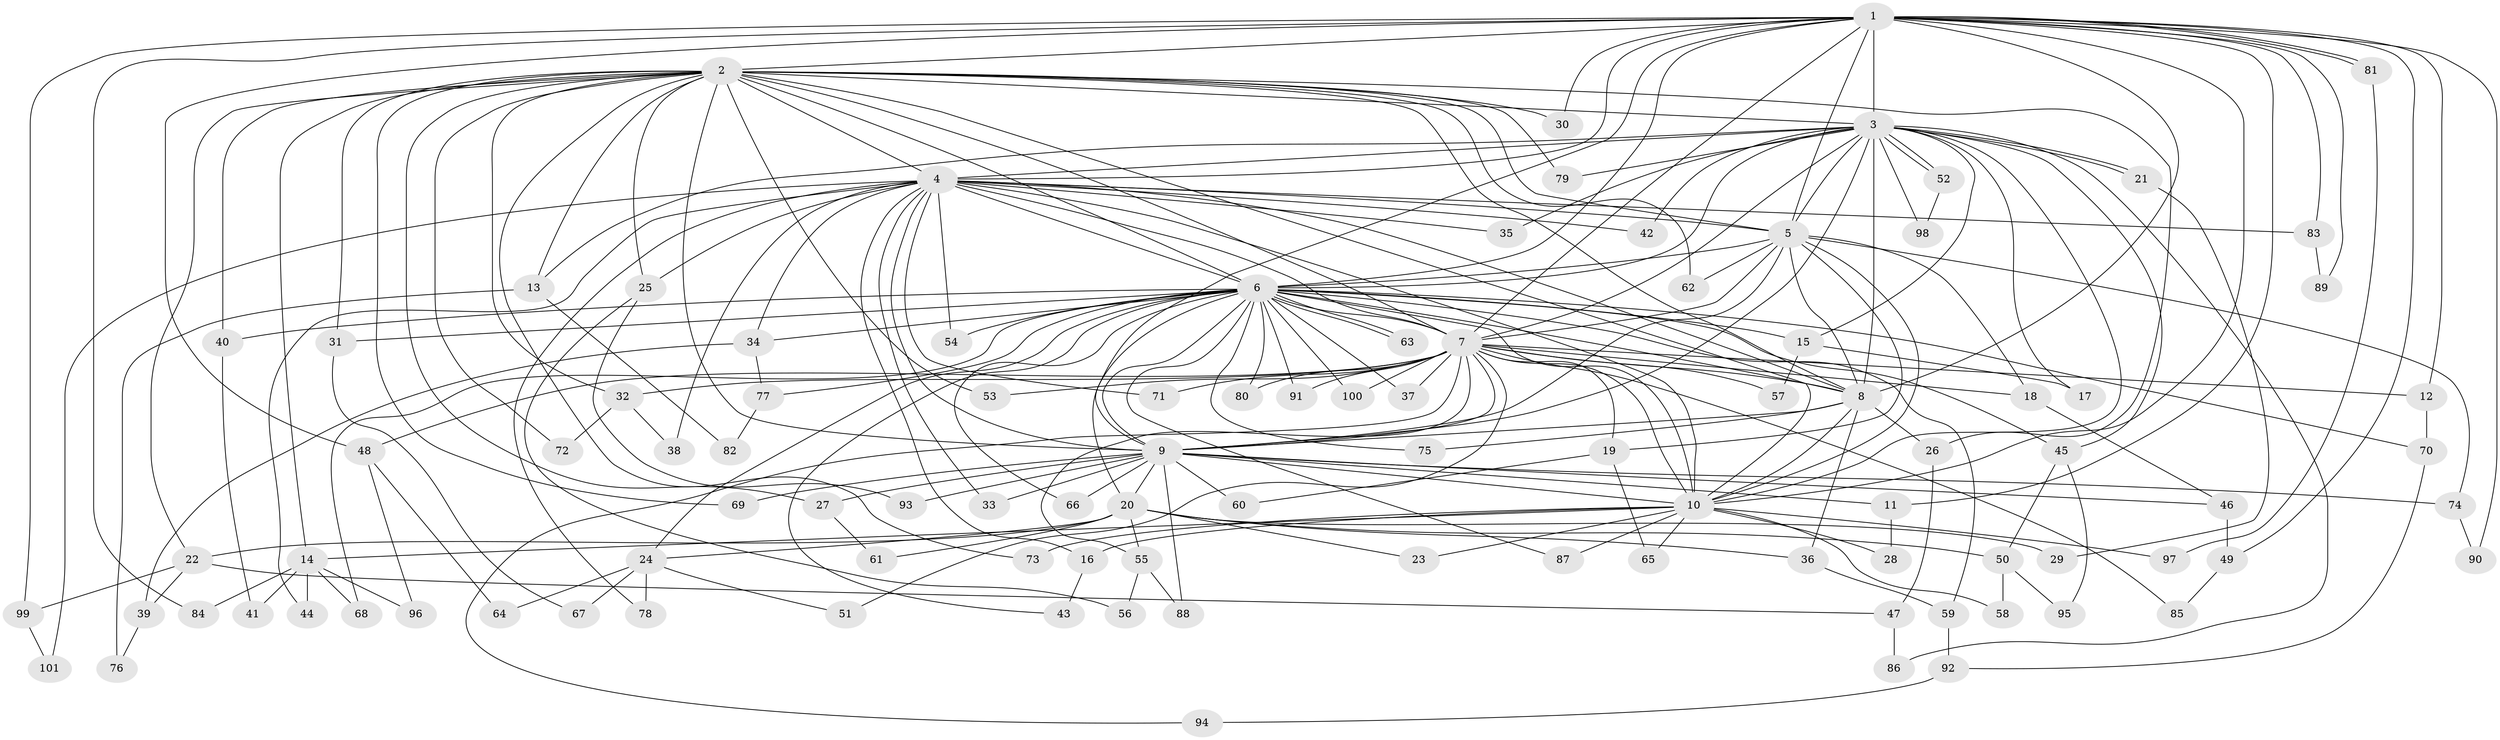 // Generated by graph-tools (version 1.1) at 2025/13/03/09/25 04:13:52]
// undirected, 101 vertices, 227 edges
graph export_dot {
graph [start="1"]
  node [color=gray90,style=filled];
  1;
  2;
  3;
  4;
  5;
  6;
  7;
  8;
  9;
  10;
  11;
  12;
  13;
  14;
  15;
  16;
  17;
  18;
  19;
  20;
  21;
  22;
  23;
  24;
  25;
  26;
  27;
  28;
  29;
  30;
  31;
  32;
  33;
  34;
  35;
  36;
  37;
  38;
  39;
  40;
  41;
  42;
  43;
  44;
  45;
  46;
  47;
  48;
  49;
  50;
  51;
  52;
  53;
  54;
  55;
  56;
  57;
  58;
  59;
  60;
  61;
  62;
  63;
  64;
  65;
  66;
  67;
  68;
  69;
  70;
  71;
  72;
  73;
  74;
  75;
  76;
  77;
  78;
  79;
  80;
  81;
  82;
  83;
  84;
  85;
  86;
  87;
  88;
  89;
  90;
  91;
  92;
  93;
  94;
  95;
  96;
  97;
  98;
  99;
  100;
  101;
  1 -- 2;
  1 -- 3;
  1 -- 4;
  1 -- 5;
  1 -- 6;
  1 -- 7;
  1 -- 8;
  1 -- 9;
  1 -- 10;
  1 -- 11;
  1 -- 12;
  1 -- 30;
  1 -- 48;
  1 -- 49;
  1 -- 81;
  1 -- 81;
  1 -- 83;
  1 -- 84;
  1 -- 89;
  1 -- 90;
  1 -- 99;
  2 -- 3;
  2 -- 4;
  2 -- 5;
  2 -- 6;
  2 -- 7;
  2 -- 8;
  2 -- 9;
  2 -- 10;
  2 -- 13;
  2 -- 14;
  2 -- 22;
  2 -- 25;
  2 -- 26;
  2 -- 27;
  2 -- 30;
  2 -- 31;
  2 -- 32;
  2 -- 40;
  2 -- 53;
  2 -- 62;
  2 -- 69;
  2 -- 72;
  2 -- 73;
  2 -- 79;
  3 -- 4;
  3 -- 5;
  3 -- 6;
  3 -- 7;
  3 -- 8;
  3 -- 9;
  3 -- 10;
  3 -- 13;
  3 -- 15;
  3 -- 17;
  3 -- 21;
  3 -- 21;
  3 -- 35;
  3 -- 42;
  3 -- 45;
  3 -- 52;
  3 -- 52;
  3 -- 79;
  3 -- 86;
  3 -- 98;
  4 -- 5;
  4 -- 6;
  4 -- 7;
  4 -- 8;
  4 -- 9;
  4 -- 10;
  4 -- 16;
  4 -- 25;
  4 -- 33;
  4 -- 34;
  4 -- 35;
  4 -- 38;
  4 -- 42;
  4 -- 44;
  4 -- 54;
  4 -- 71;
  4 -- 78;
  4 -- 83;
  4 -- 101;
  5 -- 6;
  5 -- 7;
  5 -- 8;
  5 -- 9;
  5 -- 10;
  5 -- 18;
  5 -- 19;
  5 -- 62;
  5 -- 74;
  6 -- 7;
  6 -- 8;
  6 -- 9;
  6 -- 10;
  6 -- 15;
  6 -- 20;
  6 -- 24;
  6 -- 31;
  6 -- 34;
  6 -- 37;
  6 -- 40;
  6 -- 43;
  6 -- 45;
  6 -- 54;
  6 -- 59;
  6 -- 63;
  6 -- 63;
  6 -- 66;
  6 -- 68;
  6 -- 70;
  6 -- 75;
  6 -- 77;
  6 -- 80;
  6 -- 87;
  6 -- 91;
  6 -- 100;
  7 -- 8;
  7 -- 9;
  7 -- 10;
  7 -- 12;
  7 -- 18;
  7 -- 19;
  7 -- 32;
  7 -- 37;
  7 -- 48;
  7 -- 51;
  7 -- 53;
  7 -- 55;
  7 -- 57;
  7 -- 71;
  7 -- 80;
  7 -- 85;
  7 -- 91;
  7 -- 94;
  7 -- 100;
  8 -- 9;
  8 -- 10;
  8 -- 26;
  8 -- 36;
  8 -- 75;
  9 -- 10;
  9 -- 11;
  9 -- 20;
  9 -- 27;
  9 -- 33;
  9 -- 46;
  9 -- 60;
  9 -- 66;
  9 -- 69;
  9 -- 74;
  9 -- 88;
  9 -- 93;
  10 -- 14;
  10 -- 16;
  10 -- 23;
  10 -- 28;
  10 -- 58;
  10 -- 65;
  10 -- 73;
  10 -- 87;
  10 -- 97;
  11 -- 28;
  12 -- 70;
  13 -- 76;
  13 -- 82;
  14 -- 41;
  14 -- 44;
  14 -- 68;
  14 -- 84;
  14 -- 96;
  15 -- 17;
  15 -- 57;
  16 -- 43;
  18 -- 46;
  19 -- 60;
  19 -- 65;
  20 -- 22;
  20 -- 23;
  20 -- 24;
  20 -- 29;
  20 -- 36;
  20 -- 50;
  20 -- 55;
  20 -- 61;
  21 -- 29;
  22 -- 39;
  22 -- 47;
  22 -- 99;
  24 -- 51;
  24 -- 64;
  24 -- 67;
  24 -- 78;
  25 -- 56;
  25 -- 93;
  26 -- 47;
  27 -- 61;
  31 -- 67;
  32 -- 38;
  32 -- 72;
  34 -- 39;
  34 -- 77;
  36 -- 59;
  39 -- 76;
  40 -- 41;
  45 -- 50;
  45 -- 95;
  46 -- 49;
  47 -- 86;
  48 -- 64;
  48 -- 96;
  49 -- 85;
  50 -- 58;
  50 -- 95;
  52 -- 98;
  55 -- 56;
  55 -- 88;
  59 -- 92;
  70 -- 92;
  74 -- 90;
  77 -- 82;
  81 -- 97;
  83 -- 89;
  92 -- 94;
  99 -- 101;
}
